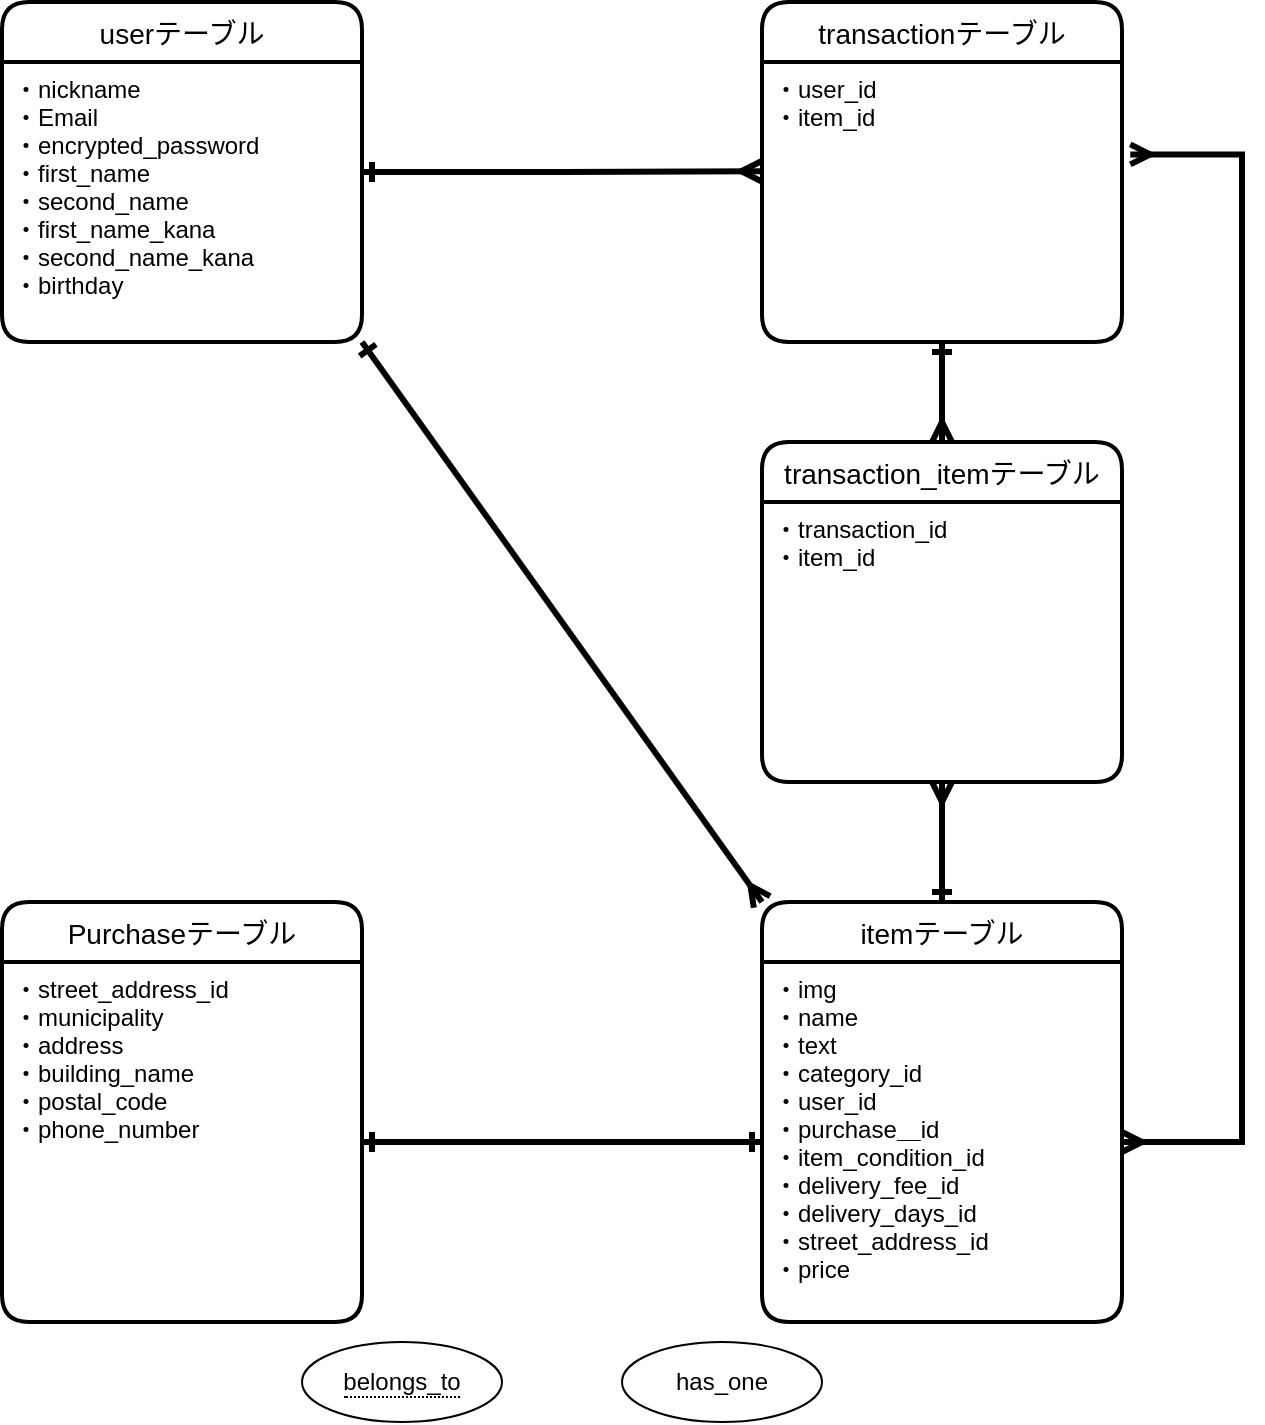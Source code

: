 <mxfile>
    <diagram id="G-xYoj63LwW6w8_Vzsyx" name="ページ1">
        <mxGraphModel dx="956" dy="722" grid="1" gridSize="10" guides="1" tooltips="1" connect="1" arrows="1" fold="1" page="1" pageScale="1" pageWidth="827" pageHeight="1169" math="0" shadow="0">
            <root>
                <mxCell id="0"/>
                <mxCell id="1" parent="0"/>
                <mxCell id="49" value="itemテーブル" style="swimlane;childLayout=stackLayout;horizontal=1;startSize=30;horizontalStack=0;rounded=1;fontSize=14;fontStyle=0;strokeWidth=2;resizeParent=0;resizeLast=1;shadow=0;dashed=0;align=center;" parent="1" vertex="1">
                    <mxGeometry x="560" y="480" width="180" height="210" as="geometry"/>
                </mxCell>
                <mxCell id="50" value="・img&#10;・name&#10;・text&#10;・category_id&#10;・user_id&#10;・purchase＿id&#10;・item_condition_id&#10;・delivery_fee_id&#10;・delivery_days_id&#10;・street_address_id&#10;・price" style="align=left;strokeColor=none;fillColor=none;spacingLeft=4;fontSize=12;verticalAlign=top;resizable=0;rotatable=0;part=1;" parent="49" vertex="1">
                    <mxGeometry y="30" width="180" height="180" as="geometry"/>
                </mxCell>
                <mxCell id="51" value="Purchaseテーブル" style="swimlane;childLayout=stackLayout;horizontal=1;startSize=30;horizontalStack=0;rounded=1;fontSize=14;fontStyle=0;strokeWidth=2;resizeParent=0;resizeLast=1;shadow=0;dashed=0;align=center;" parent="1" vertex="1">
                    <mxGeometry x="180" y="480" width="180" height="210" as="geometry"/>
                </mxCell>
                <mxCell id="52" value="・street_address_id&#10;・municipality&#10;・address&#10;・building_name&#10;・postal_code &#10;・phone_number " style="align=left;strokeColor=none;fillColor=none;spacingLeft=4;fontSize=12;verticalAlign=top;resizable=0;rotatable=0;part=1;" parent="51" vertex="1">
                    <mxGeometry y="30" width="180" height="180" as="geometry"/>
                </mxCell>
                <mxCell id="53" value="transactionテーブル" style="swimlane;childLayout=stackLayout;horizontal=1;startSize=30;horizontalStack=0;rounded=1;fontSize=14;fontStyle=0;strokeWidth=2;resizeParent=0;resizeLast=1;shadow=0;dashed=0;align=center;" parent="1" vertex="1">
                    <mxGeometry x="560" y="30" width="180" height="170" as="geometry"/>
                </mxCell>
                <mxCell id="54" value="・user_id&#10;・item_id" style="align=left;strokeColor=none;fillColor=none;spacingLeft=4;fontSize=12;verticalAlign=top;resizable=0;rotatable=0;part=1;" parent="53" vertex="1">
                    <mxGeometry y="30" width="180" height="140" as="geometry"/>
                </mxCell>
                <mxCell id="70" style="edgeStyle=orthogonalEdgeStyle;rounded=1;jumpSize=6;orthogonalLoop=1;jettySize=auto;html=1;endArrow=ERone;endFill=0;strokeWidth=3;entryX=0;entryY=0.5;entryDx=0;entryDy=0;startArrow=ERone;startFill=0;" parent="1" source="52" target="50" edge="1">
                    <mxGeometry relative="1" as="geometry">
                        <mxPoint x="570" y="600" as="targetPoint"/>
                    </mxGeometry>
                </mxCell>
                <mxCell id="78" style="edgeStyle=orthogonalEdgeStyle;rounded=0;orthogonalLoop=1;jettySize=auto;html=1;entryX=-0.002;entryY=0.39;entryDx=0;entryDy=0;entryPerimeter=0;strokeWidth=3;endArrow=ERmany;endFill=0;startArrow=ERone;startFill=0;" edge="1" parent="1" source="74" target="54">
                    <mxGeometry relative="1" as="geometry"/>
                </mxCell>
                <mxCell id="74" value="userテーブル" style="swimlane;childLayout=stackLayout;horizontal=1;startSize=30;horizontalStack=0;rounded=1;fontSize=14;fontStyle=0;strokeWidth=2;resizeParent=0;resizeLast=1;shadow=0;dashed=0;align=center;" vertex="1" parent="1">
                    <mxGeometry x="180" y="30" width="180" height="170" as="geometry"/>
                </mxCell>
                <mxCell id="75" value="・nickname&#10;・Email&#10;・encrypted_password&#10;・first_name&#10;・second_name&#10;・first_name_kana&#10;・second_name_kana&#10;・birthday" style="align=left;strokeColor=none;fillColor=none;spacingLeft=4;fontSize=12;verticalAlign=top;resizable=0;rotatable=0;part=1;" vertex="1" parent="74">
                    <mxGeometry y="30" width="180" height="140" as="geometry"/>
                </mxCell>
                <mxCell id="82" style="rounded=0;orthogonalLoop=1;jettySize=auto;html=1;exitX=1;exitY=1;exitDx=0;exitDy=0;entryX=0;entryY=0;entryDx=0;entryDy=0;startArrow=ERone;startFill=0;endArrow=ERmany;endFill=0;strokeWidth=3;" edge="1" parent="1" source="75" target="49">
                    <mxGeometry relative="1" as="geometry"/>
                </mxCell>
                <mxCell id="84" value="transaction_itemテーブル" style="swimlane;childLayout=stackLayout;horizontal=1;startSize=30;horizontalStack=0;rounded=1;fontSize=14;fontStyle=0;strokeWidth=2;resizeParent=0;resizeLast=1;shadow=0;dashed=0;align=center;" vertex="1" parent="1">
                    <mxGeometry x="560" y="250" width="180" height="170" as="geometry"/>
                </mxCell>
                <mxCell id="85" value="・transaction_id&#10;・item_id" style="align=left;strokeColor=none;fillColor=none;spacingLeft=4;fontSize=12;verticalAlign=top;resizable=0;rotatable=0;part=1;" vertex="1" parent="84">
                    <mxGeometry y="30" width="180" height="140" as="geometry"/>
                </mxCell>
                <mxCell id="86" style="edgeStyle=elbowEdgeStyle;rounded=0;orthogonalLoop=1;jettySize=auto;html=1;startArrow=ERmany;startFill=0;endArrow=ERmany;endFill=0;strokeWidth=3;entryX=1.023;entryY=0.33;entryDx=0;entryDy=0;entryPerimeter=0;" edge="1" parent="1" source="50" target="54">
                    <mxGeometry relative="1" as="geometry">
                        <mxPoint x="800" y="100" as="targetPoint"/>
                        <Array as="points">
                            <mxPoint x="800" y="350"/>
                        </Array>
                    </mxGeometry>
                </mxCell>
                <mxCell id="87" style="edgeStyle=elbowEdgeStyle;rounded=0;orthogonalLoop=1;jettySize=auto;html=1;entryX=0.5;entryY=0;entryDx=0;entryDy=0;startArrow=ERone;startFill=0;endArrow=ERmany;endFill=0;strokeWidth=3;" edge="1" parent="1" source="54" target="84">
                    <mxGeometry relative="1" as="geometry"/>
                </mxCell>
                <mxCell id="88" style="edgeStyle=elbowEdgeStyle;rounded=0;orthogonalLoop=1;jettySize=auto;html=1;entryX=0.5;entryY=0;entryDx=0;entryDy=0;startArrow=ERmany;startFill=0;endArrow=ERone;endFill=0;strokeWidth=3;" edge="1" parent="1" source="85" target="49">
                    <mxGeometry relative="1" as="geometry"/>
                </mxCell>
                <mxCell id="89" value="has_one" style="ellipse;whiteSpace=wrap;html=1;align=center;" vertex="1" parent="1">
                    <mxGeometry x="490" y="700" width="100" height="40" as="geometry"/>
                </mxCell>
                <mxCell id="90" value="&lt;span style=&quot;border-bottom: 1px dotted&quot;&gt;belongs_to&lt;/span&gt;" style="ellipse;whiteSpace=wrap;html=1;align=center;" vertex="1" parent="1">
                    <mxGeometry x="330" y="700" width="100" height="40" as="geometry"/>
                </mxCell>
            </root>
        </mxGraphModel>
    </diagram>
</mxfile>